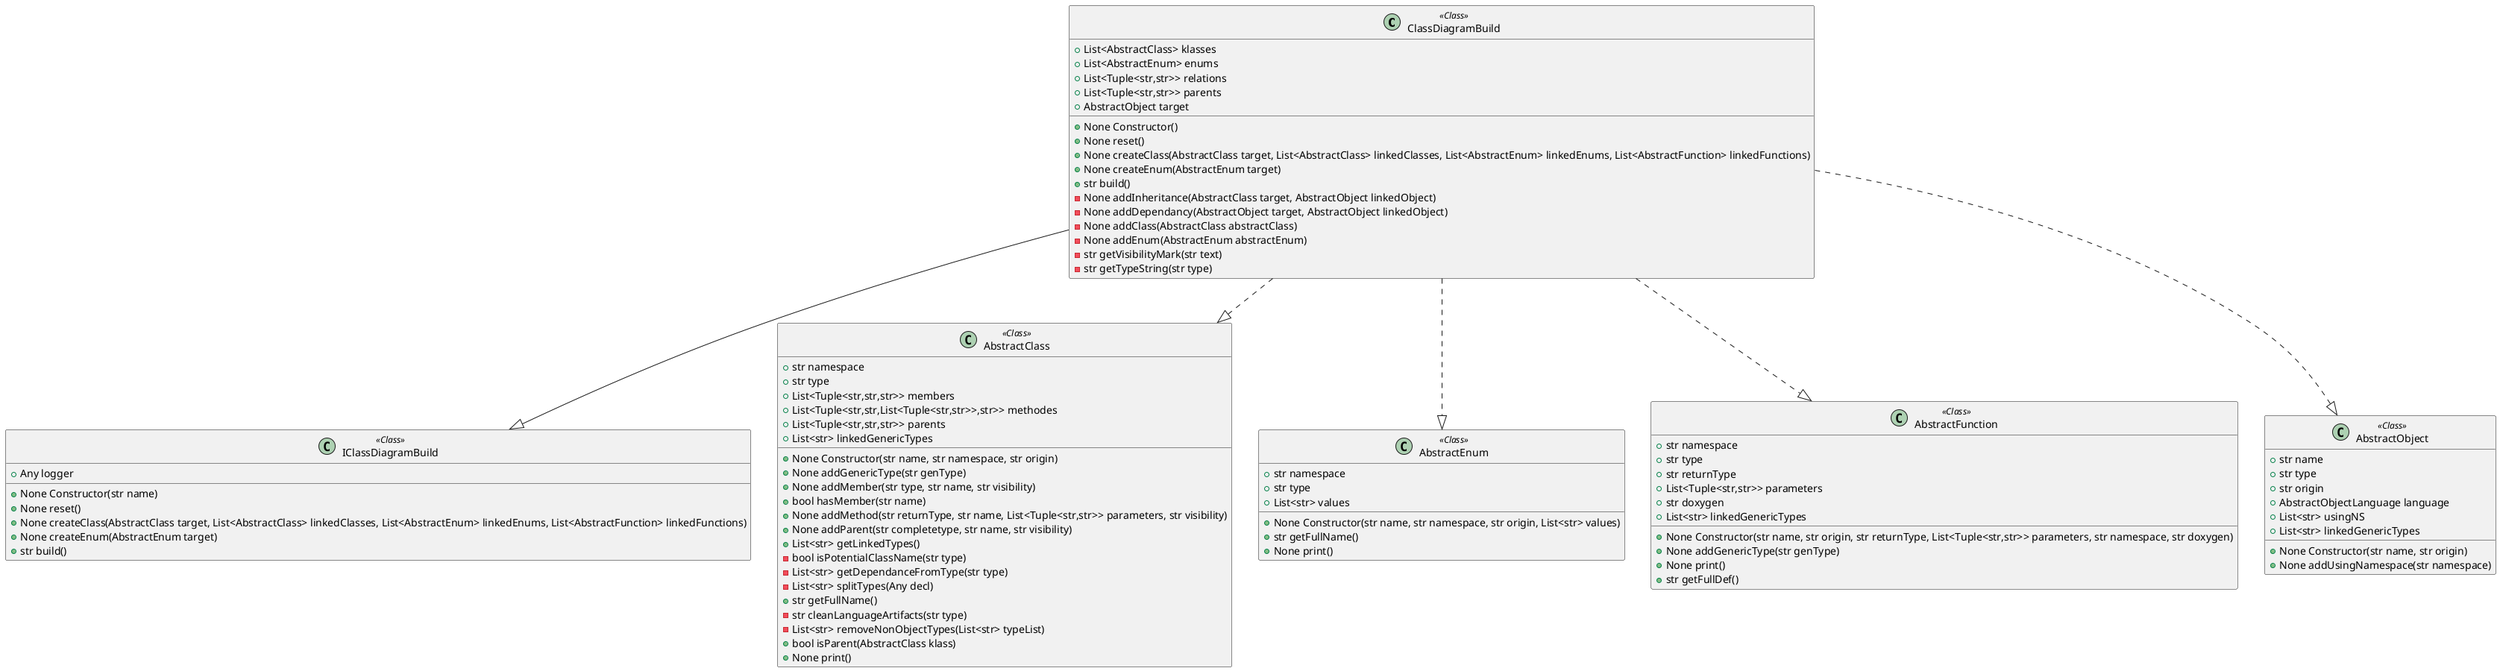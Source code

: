 @startuml
class ClassDiagramBuild <<Class>>
{
+ List<AbstractClass> klasses
+ List<AbstractEnum> enums
+ List<Tuple<str,str>> relations
+ List<Tuple<str,str>> parents
+ AbstractObject target
+None Constructor()
+None reset()
+None createClass(AbstractClass target, List<AbstractClass> linkedClasses, List<AbstractEnum> linkedEnums, List<AbstractFunction> linkedFunctions)
+None createEnum(AbstractEnum target)
+str build()
-None addInheritance(AbstractClass target, AbstractObject linkedObject)
-None addDependancy(AbstractObject target, AbstractObject linkedObject)
-None addClass(AbstractClass abstractClass)
-None addEnum(AbstractEnum abstractEnum)
-str getVisibilityMark(str text)
-str getTypeString(str type)
}
class IClassDiagramBuild <<Class>>
{
+ Any logger
+None Constructor(str name)
+None reset()
+None createClass(AbstractClass target, List<AbstractClass> linkedClasses, List<AbstractEnum> linkedEnums, List<AbstractFunction> linkedFunctions)
+None createEnum(AbstractEnum target)
+str build()
}
class AbstractClass <<Class>>
{
+ str namespace
+ str type
+ List<Tuple<str,str,str>> members
+ List<Tuple<str,str,List<Tuple<str,str>>,str>> methodes
+ List<Tuple<str,str,str>> parents
+ List<str> linkedGenericTypes
+None Constructor(str name, str namespace, str origin)
+None addGenericType(str genType)
+None addMember(str type, str name, str visibility)
+bool hasMember(str name)
+None addMethod(str returnType, str name, List<Tuple<str,str>> parameters, str visibility)
+None addParent(str completetype, str name, str visibility)
+List<str> getLinkedTypes()
-bool isPotentialClassName(str type)
-List<str> getDependanceFromType(str type)
-List<str> splitTypes(Any decl)
+str getFullName()
-str cleanLanguageArtifacts(str type)
-List<str> removeNonObjectTypes(List<str> typeList)
+bool isParent(AbstractClass klass)
+None print()
}
class AbstractEnum <<Class>>
{
+ str namespace
+ str type
+ List<str> values
+None Constructor(str name, str namespace, str origin, List<str> values)
+str getFullName()
+None print()
}
class AbstractFunction <<Class>>
{
+ str namespace
+ str type
+ str returnType
+ List<Tuple<str,str>> parameters
+ str doxygen
+ List<str> linkedGenericTypes
+None Constructor(str name, str origin, str returnType, List<Tuple<str,str>> parameters, str namespace, str doxygen)
+None addGenericType(str genType)
+None print()
+str getFullDef()
}
class AbstractObject <<Class>>
{
+ str name
+ str type
+ str origin
+ AbstractObjectLanguage language
+ List<str> usingNS
+ List<str> linkedGenericTypes
+None Constructor(str name, str origin)
+None addUsingNamespace(str namespace)
}
ClassDiagramBuild --|> IClassDiagramBuild
ClassDiagramBuild ..|> AbstractClass
ClassDiagramBuild ..|> AbstractEnum
ClassDiagramBuild ..|> AbstractFunction
ClassDiagramBuild ..|> AbstractObject
@enduml
